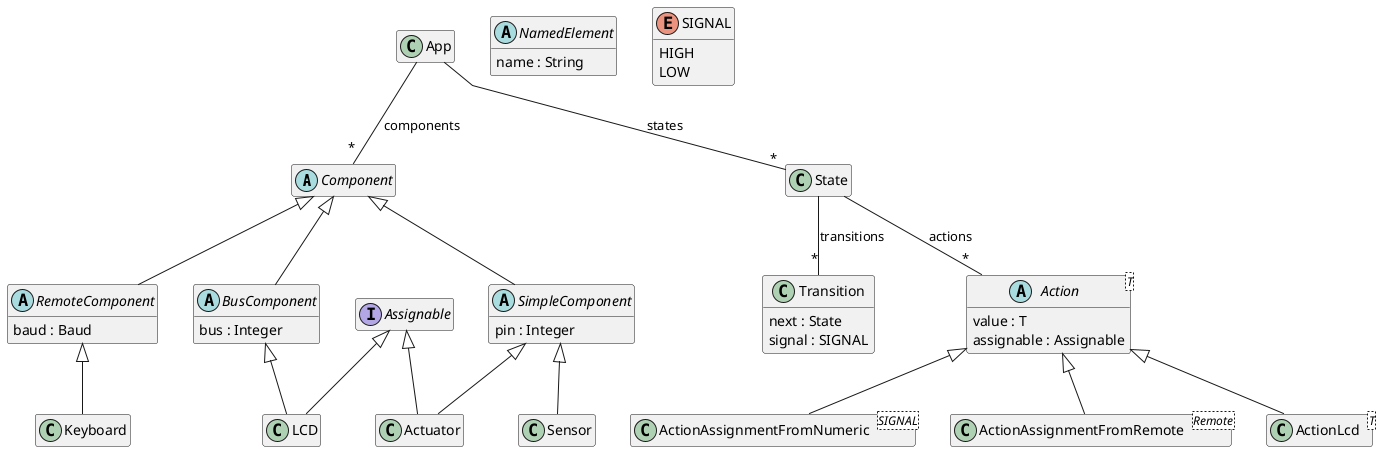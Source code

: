 @startuml
skinparam linetype polyline
' Inheritance
Component <|-- BusComponent
Component <|-- SimpleComponent
Component <|-- RemoteComponent
BusComponent <|-- LCD
SimpleComponent <|-- Actuator
SimpleComponent <|-- Sensor
Assignable <|-- LCD
Assignable <|-- Actuator
class "ActionAssignmentFromNumeric<SIGNAL>" as ActionAssignmentFromNumeric_SIGNAL
class "ActionAssignmentFromRemote<Remote>" as ActionAssignmentFromRemote_Remote

Action <|-- ActionAssignmentFromNumeric_SIGNAL
Action <|-- ActionAssignmentFromRemote_Remote
Action <|-- ActionLcd
RemoteComponent <|-- Keyboard
' NamedElement <|-- Component
' NamedElement <|-- Remote
' NamedElement <|-- State
' NamedElement <|-- App

' Abstract Class Declaration
abstract class NamedElement{
  name : String
}
abstract class Action<T> {
   value : T
   assignable : Assignable
}
abstract class Component {
}
abstract class BusComponent {
  bus : Integer
}
abstract class SimpleComponent {
  pin : Integer
}
interface Assignable {
}
abstract class RemoteComponent {
  baud : Baud
}
class ActionLcd<T> {
}
' Class Declaration
class App {
}
class Transition {
    next : State
    signal : SIGNAL
}
' Enum Declaration
enum SIGNAL {
   HIGH
   LOW
}

' All attributes
App -- "*" Component : components
App -- "*" State : states
State -- "*" Action : actions
State -- "*" Transition : transitions

' Hide methods
hide RemoteComponent methods
hide BusComponent methods
hide SimpleComponent methods
hide Transition methods
hide Action methods
hide NamedElement methods
hide SIGNAL methods
' Hide members
hide Keyboard members
hide LCD members
hide Actuator members
hide Sensor members
hide ActionAssignmentFromNumeric_SIGNAL members
hide ActionAssignmentFromRemote_Remote members
hide ActionLcd members
hide State members
hide Component members
hide Assignable members
hide App members
@enduml